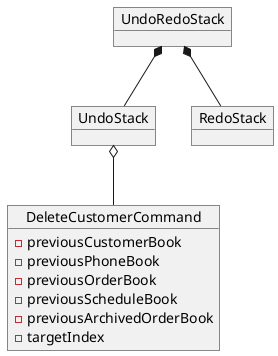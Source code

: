 @startuml
object UndoRedoStack {
}

object UndoStack {

}

object RedoStack {

}

object DeleteCustomerCommand {
    - previousCustomerBook
    - previousPhoneBook
    - previousOrderBook
    - previousScheduleBook
    - previousArchivedOrderBook
    - targetIndex
}

UndoRedoStack *-- UndoStack
UndoRedoStack *-- RedoStack
UndoStack o-- DeleteCustomerCommand
@enduml
